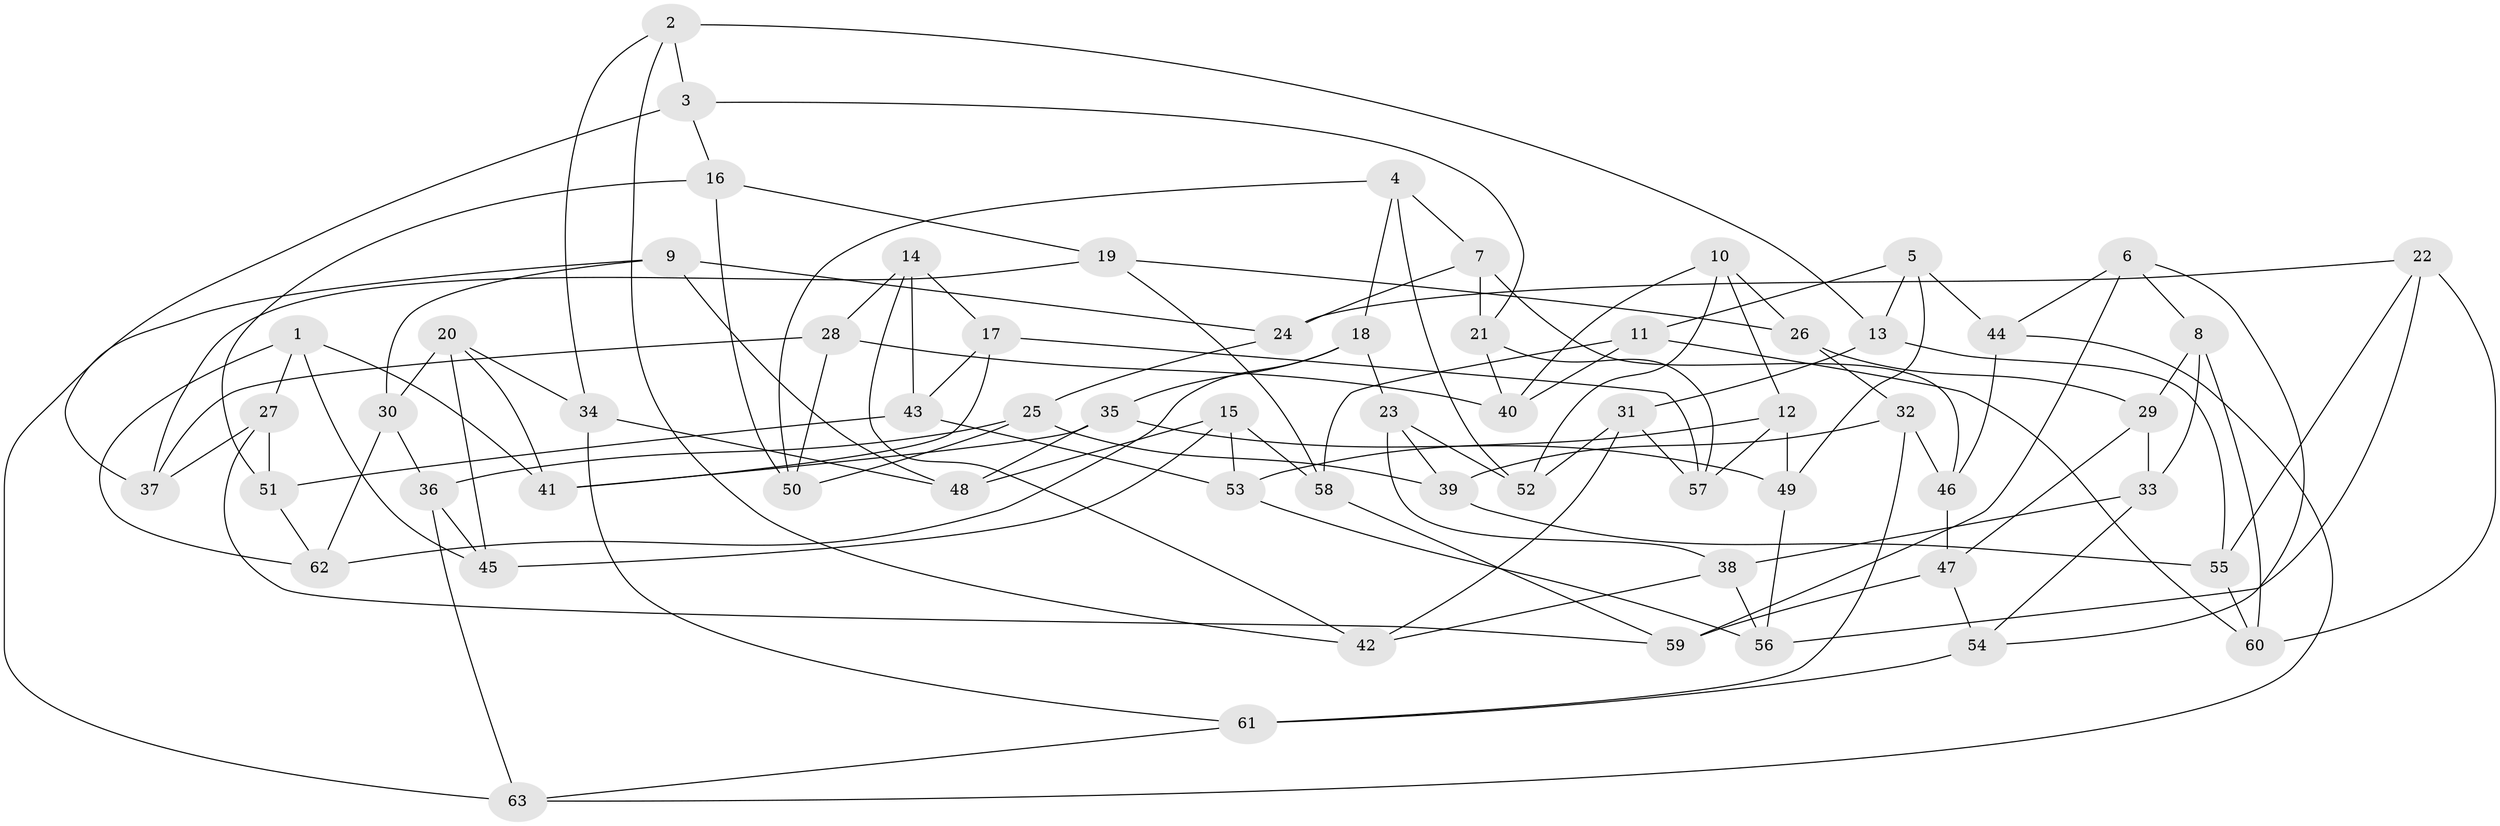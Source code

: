 // Generated by graph-tools (version 1.1) at 2025/56/03/09/25 04:56:56]
// undirected, 63 vertices, 126 edges
graph export_dot {
graph [start="1"]
  node [color=gray90,style=filled];
  1;
  2;
  3;
  4;
  5;
  6;
  7;
  8;
  9;
  10;
  11;
  12;
  13;
  14;
  15;
  16;
  17;
  18;
  19;
  20;
  21;
  22;
  23;
  24;
  25;
  26;
  27;
  28;
  29;
  30;
  31;
  32;
  33;
  34;
  35;
  36;
  37;
  38;
  39;
  40;
  41;
  42;
  43;
  44;
  45;
  46;
  47;
  48;
  49;
  50;
  51;
  52;
  53;
  54;
  55;
  56;
  57;
  58;
  59;
  60;
  61;
  62;
  63;
  1 -- 45;
  1 -- 27;
  1 -- 62;
  1 -- 41;
  2 -- 3;
  2 -- 13;
  2 -- 42;
  2 -- 34;
  3 -- 21;
  3 -- 63;
  3 -- 16;
  4 -- 50;
  4 -- 52;
  4 -- 7;
  4 -- 18;
  5 -- 13;
  5 -- 11;
  5 -- 49;
  5 -- 44;
  6 -- 8;
  6 -- 44;
  6 -- 59;
  6 -- 54;
  7 -- 21;
  7 -- 24;
  7 -- 46;
  8 -- 33;
  8 -- 29;
  8 -- 60;
  9 -- 30;
  9 -- 37;
  9 -- 24;
  9 -- 48;
  10 -- 40;
  10 -- 26;
  10 -- 52;
  10 -- 12;
  11 -- 60;
  11 -- 40;
  11 -- 58;
  12 -- 53;
  12 -- 57;
  12 -- 49;
  13 -- 55;
  13 -- 31;
  14 -- 43;
  14 -- 42;
  14 -- 17;
  14 -- 28;
  15 -- 58;
  15 -- 53;
  15 -- 48;
  15 -- 45;
  16 -- 51;
  16 -- 50;
  16 -- 19;
  17 -- 43;
  17 -- 57;
  17 -- 41;
  18 -- 62;
  18 -- 23;
  18 -- 35;
  19 -- 58;
  19 -- 26;
  19 -- 37;
  20 -- 30;
  20 -- 34;
  20 -- 45;
  20 -- 41;
  21 -- 57;
  21 -- 40;
  22 -- 60;
  22 -- 24;
  22 -- 55;
  22 -- 56;
  23 -- 52;
  23 -- 38;
  23 -- 39;
  24 -- 25;
  25 -- 39;
  25 -- 36;
  25 -- 50;
  26 -- 32;
  26 -- 29;
  27 -- 51;
  27 -- 59;
  27 -- 37;
  28 -- 50;
  28 -- 37;
  28 -- 40;
  29 -- 47;
  29 -- 33;
  30 -- 62;
  30 -- 36;
  31 -- 52;
  31 -- 42;
  31 -- 57;
  32 -- 39;
  32 -- 61;
  32 -- 46;
  33 -- 54;
  33 -- 38;
  34 -- 61;
  34 -- 48;
  35 -- 41;
  35 -- 49;
  35 -- 48;
  36 -- 63;
  36 -- 45;
  38 -- 42;
  38 -- 56;
  39 -- 55;
  43 -- 51;
  43 -- 53;
  44 -- 46;
  44 -- 63;
  46 -- 47;
  47 -- 54;
  47 -- 59;
  49 -- 56;
  51 -- 62;
  53 -- 56;
  54 -- 61;
  55 -- 60;
  58 -- 59;
  61 -- 63;
}
